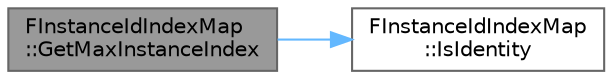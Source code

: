digraph "FInstanceIdIndexMap::GetMaxInstanceIndex"
{
 // INTERACTIVE_SVG=YES
 // LATEX_PDF_SIZE
  bgcolor="transparent";
  edge [fontname=Helvetica,fontsize=10,labelfontname=Helvetica,labelfontsize=10];
  node [fontname=Helvetica,fontsize=10,shape=box,height=0.2,width=0.4];
  rankdir="LR";
  Node1 [id="Node000001",label="FInstanceIdIndexMap\l::GetMaxInstanceIndex",height=0.2,width=0.4,color="gray40", fillcolor="grey60", style="filled", fontcolor="black",tooltip="Returns the maximum instance index (or rather the maximum valid number plus one), AKA the number of i..."];
  Node1 -> Node2 [id="edge1_Node000001_Node000002",color="steelblue1",style="solid",tooltip=" "];
  Node2 [id="Node000002",label="FInstanceIdIndexMap\l::IsIdentity",height=0.2,width=0.4,color="grey40", fillcolor="white", style="filled",URL="$da/d78/classFInstanceIdIndexMap.html#afa2076ef4a26eed7aba992faeec18b98",tooltip="Returns true if the mapping is an identity mapping."];
}
